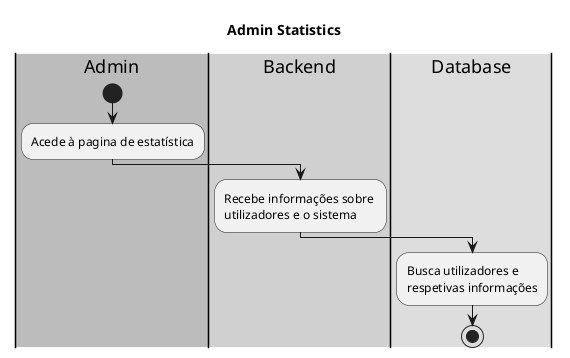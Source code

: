 @startuml

skinparam Monochrome true

title Admin Statistics

|#bcbcbc|Admin|
|#d0d0d0|Backend|
|#dddddd|Database|

|Admin|
start
    :Acede à pagina de estatística;
    |Backend|
    :Recebe informações sobre \nutilizadores e o sistema;
    |Database|
    :Busca utilizadores e \nrespetivas informações;
stop
